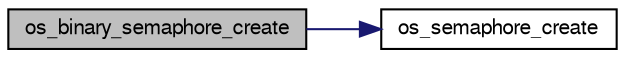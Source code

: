 digraph G
{
  edge [fontname="FreeSans",fontsize="10",labelfontname="FreeSans",labelfontsize="10"];
  node [fontname="FreeSans",fontsize="10",shape=record];
  rankdir=LR;
  Node1 [label="os_binary_semaphore_create",height=0.2,width=0.4,color="black", fillcolor="grey75", style="filled" fontcolor="black"];
  Node1 -> Node2 [color="midnightblue",fontsize="10",style="solid",fontname="FreeSans"];
  Node2 [label="os_semaphore_create",height=0.2,width=0.4,color="black", fillcolor="white", style="filled",URL="$group__group__os__public__api.html#gab9c5bc7c3f3fc5386f2cc4968d0ba6ed",tooltip="Creates a counting semaphore."];
}

